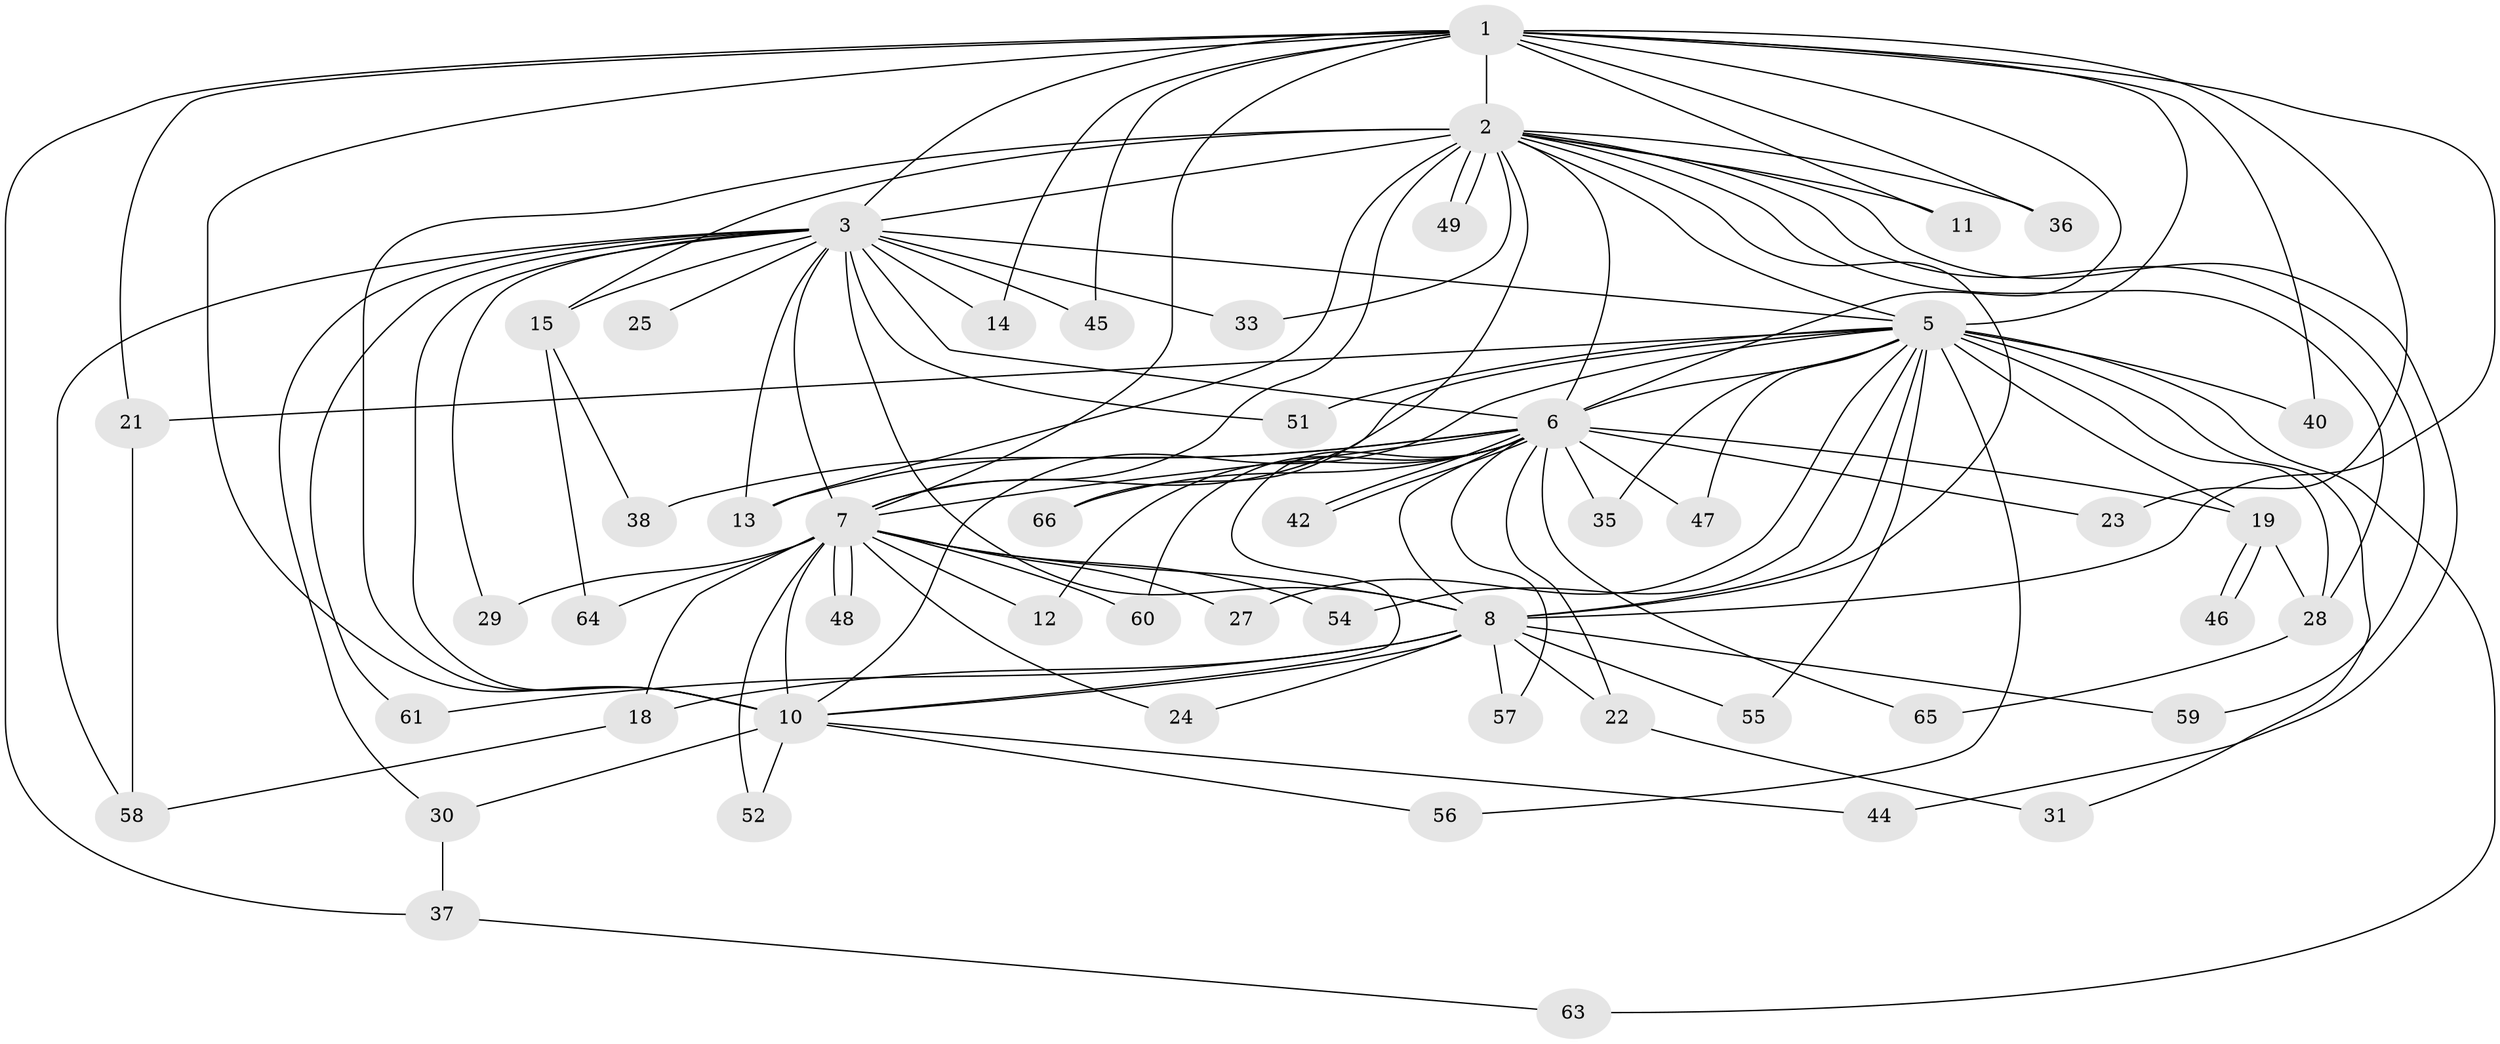 // Generated by graph-tools (version 1.1) at 2025/23/03/03/25 07:23:37]
// undirected, 52 vertices, 118 edges
graph export_dot {
graph [start="1"]
  node [color=gray90,style=filled];
  1 [super="+9"];
  2 [super="+32"];
  3 [super="+4"];
  5 [super="+41"];
  6 [super="+17"];
  7 [super="+20"];
  8 [super="+39"];
  10 [super="+62"];
  11 [super="+16"];
  12;
  13 [super="+34"];
  14;
  15 [super="+26"];
  18;
  19 [super="+53"];
  21;
  22;
  23;
  24;
  25;
  27 [super="+43"];
  28 [super="+50"];
  29;
  30;
  31;
  33;
  35;
  36;
  37;
  38;
  40;
  42;
  44;
  45;
  46;
  47;
  48;
  49;
  51;
  52;
  54;
  55;
  56;
  57;
  58 [super="+67"];
  59;
  60;
  61;
  63;
  64;
  65;
  66;
  1 -- 2 [weight=2];
  1 -- 3 [weight=4];
  1 -- 5 [weight=2];
  1 -- 6 [weight=2];
  1 -- 7 [weight=2];
  1 -- 8 [weight=2];
  1 -- 10 [weight=2];
  1 -- 14;
  1 -- 21;
  1 -- 23;
  1 -- 36;
  1 -- 45;
  1 -- 37;
  1 -- 40;
  1 -- 11 [weight=2];
  2 -- 3 [weight=2];
  2 -- 5 [weight=2];
  2 -- 6;
  2 -- 7;
  2 -- 8;
  2 -- 10 [weight=2];
  2 -- 11;
  2 -- 15;
  2 -- 28;
  2 -- 33;
  2 -- 36;
  2 -- 49;
  2 -- 49;
  2 -- 59;
  2 -- 66;
  2 -- 44;
  2 -- 13 [weight=2];
  3 -- 5 [weight=2];
  3 -- 6 [weight=2];
  3 -- 7 [weight=2];
  3 -- 8 [weight=2];
  3 -- 10 [weight=2];
  3 -- 14;
  3 -- 15 [weight=2];
  3 -- 29;
  3 -- 45;
  3 -- 58;
  3 -- 61;
  3 -- 33;
  3 -- 13;
  3 -- 51;
  3 -- 25;
  3 -- 30;
  5 -- 6 [weight=2];
  5 -- 7;
  5 -- 8;
  5 -- 10;
  5 -- 19;
  5 -- 21;
  5 -- 28 [weight=2];
  5 -- 31;
  5 -- 35;
  5 -- 40;
  5 -- 47;
  5 -- 51;
  5 -- 54;
  5 -- 55;
  5 -- 56;
  5 -- 63;
  5 -- 27;
  6 -- 7 [weight=2];
  6 -- 8 [weight=2];
  6 -- 10;
  6 -- 12;
  6 -- 13;
  6 -- 19;
  6 -- 22;
  6 -- 23;
  6 -- 35;
  6 -- 38;
  6 -- 42;
  6 -- 42;
  6 -- 47;
  6 -- 57;
  6 -- 60;
  6 -- 65;
  6 -- 66;
  7 -- 8;
  7 -- 10;
  7 -- 12;
  7 -- 18;
  7 -- 27 [weight=2];
  7 -- 29;
  7 -- 48;
  7 -- 48;
  7 -- 52;
  7 -- 54;
  7 -- 60;
  7 -- 64;
  7 -- 24;
  8 -- 10;
  8 -- 18;
  8 -- 22;
  8 -- 24;
  8 -- 55;
  8 -- 57;
  8 -- 59;
  8 -- 61;
  10 -- 30;
  10 -- 44;
  10 -- 52;
  10 -- 56;
  15 -- 38;
  15 -- 64;
  18 -- 58;
  19 -- 46;
  19 -- 46;
  19 -- 28;
  21 -- 58;
  22 -- 31;
  28 -- 65;
  30 -- 37;
  37 -- 63;
}
